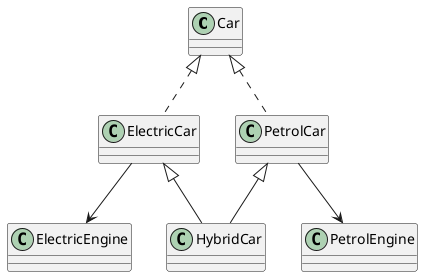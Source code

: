 @startuml Cars

class Car{

}


class ElectricCar{

}


class PetrolCar{

}

class HybridCar{

}

Car <|.down. ElectricCar
Car <|.down. PetrolCar

ElectricCar <|-down- HybridCar
PetrolCar <|-down- HybridCar




class ElectricEngine{

}

class PetrolEngine{

}

PetrolEngine <-up-PetrolCar
ElectricEngine <-up-ElectricCar




@enduml
